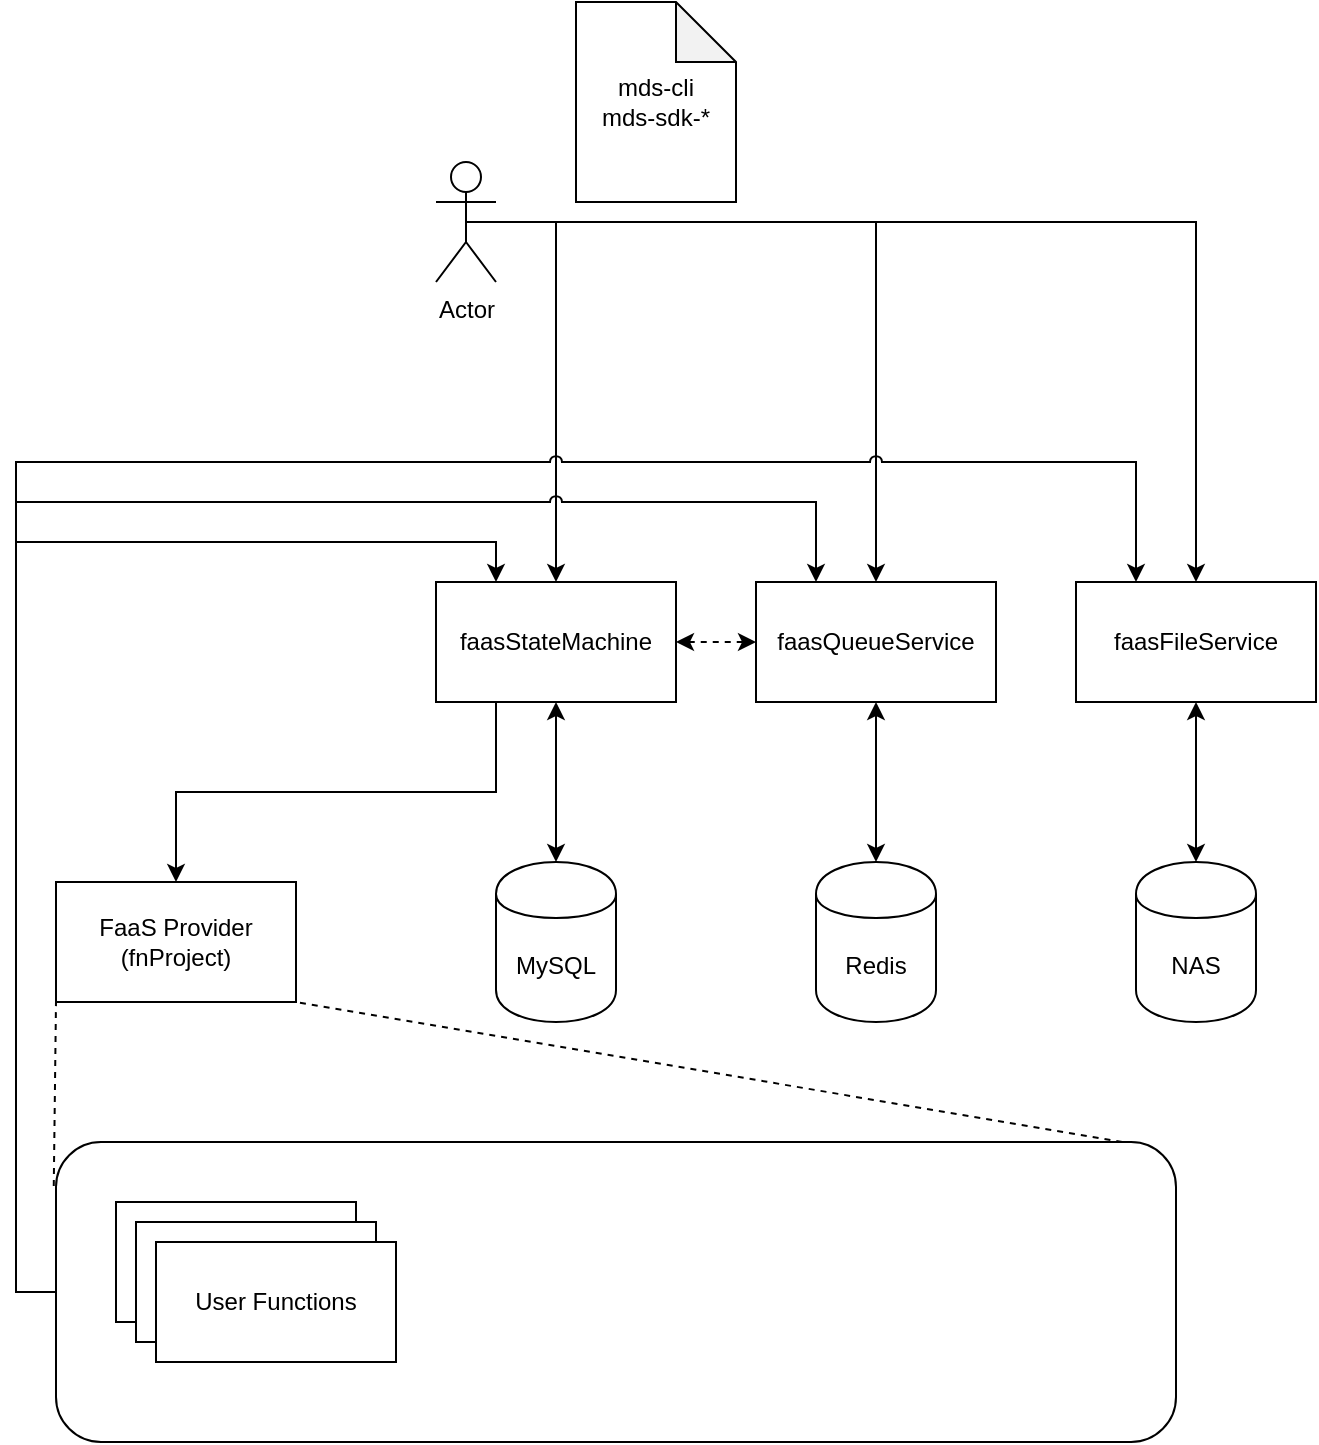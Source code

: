 <mxfile version="12.9.3" type="device"><diagram id="pgE6v08Vp7lxz1YV0NCx" name="Page-1"><mxGraphModel dx="1422" dy="816" grid="1" gridSize="10" guides="1" tooltips="1" connect="1" arrows="1" fold="1" page="1" pageScale="1" pageWidth="850" pageHeight="1100" math="0" shadow="0"><root><mxCell id="0"/><mxCell id="1" parent="0"/><mxCell id="stnM0n3e7aZrmNKrMib3-1" value="FaaS Provider&lt;br&gt;(fnProject)" style="rounded=0;whiteSpace=wrap;html=1;" parent="1" vertex="1"><mxGeometry x="110" y="520" width="120" height="60" as="geometry"/></mxCell><mxCell id="jkuzQC8vyxZ-4_3DUPBM-7" style="edgeStyle=orthogonalEdgeStyle;rounded=0;orthogonalLoop=1;jettySize=auto;html=1;exitX=0.5;exitY=1;exitDx=0;exitDy=0;startArrow=classic;startFill=1;" parent="1" source="stnM0n3e7aZrmNKrMib3-2" target="jkuzQC8vyxZ-4_3DUPBM-1" edge="1"><mxGeometry relative="1" as="geometry"/></mxCell><mxCell id="jkuzQC8vyxZ-4_3DUPBM-8" style="edgeStyle=orthogonalEdgeStyle;rounded=0;orthogonalLoop=1;jettySize=auto;html=1;exitX=1;exitY=0.5;exitDx=0;exitDy=0;startArrow=classic;startFill=1;dashed=1;" parent="1" source="stnM0n3e7aZrmNKrMib3-2" target="stnM0n3e7aZrmNKrMib3-3" edge="1"><mxGeometry relative="1" as="geometry"/></mxCell><mxCell id="jkuzQC8vyxZ-4_3DUPBM-11" style="edgeStyle=orthogonalEdgeStyle;rounded=0;orthogonalLoop=1;jettySize=auto;html=1;exitX=0.25;exitY=1;exitDx=0;exitDy=0;startArrow=none;startFill=0;" parent="1" source="stnM0n3e7aZrmNKrMib3-2" target="stnM0n3e7aZrmNKrMib3-1" edge="1"><mxGeometry relative="1" as="geometry"/></mxCell><mxCell id="stnM0n3e7aZrmNKrMib3-2" value="faasStateMachine" style="rounded=0;whiteSpace=wrap;html=1;" parent="1" vertex="1"><mxGeometry x="300" y="370" width="120" height="60" as="geometry"/></mxCell><mxCell id="jkuzQC8vyxZ-4_3DUPBM-6" style="edgeStyle=orthogonalEdgeStyle;rounded=0;orthogonalLoop=1;jettySize=auto;html=1;exitX=0.5;exitY=1;exitDx=0;exitDy=0;startArrow=classic;startFill=1;" parent="1" source="stnM0n3e7aZrmNKrMib3-3" target="jkuzQC8vyxZ-4_3DUPBM-2" edge="1"><mxGeometry relative="1" as="geometry"/></mxCell><mxCell id="stnM0n3e7aZrmNKrMib3-3" value="faasQueueService" style="rounded=0;whiteSpace=wrap;html=1;" parent="1" vertex="1"><mxGeometry x="460" y="370" width="120" height="60" as="geometry"/></mxCell><mxCell id="jkuzQC8vyxZ-4_3DUPBM-10" style="edgeStyle=orthogonalEdgeStyle;rounded=0;orthogonalLoop=1;jettySize=auto;html=1;exitX=0.5;exitY=1;exitDx=0;exitDy=0;startArrow=classic;startFill=1;" parent="1" source="stnM0n3e7aZrmNKrMib3-4" target="jkuzQC8vyxZ-4_3DUPBM-9" edge="1"><mxGeometry relative="1" as="geometry"/></mxCell><mxCell id="stnM0n3e7aZrmNKrMib3-4" value="faasFileService" style="rounded=0;whiteSpace=wrap;html=1;" parent="1" vertex="1"><mxGeometry x="620" y="370" width="120" height="60" as="geometry"/></mxCell><mxCell id="jkuzQC8vyxZ-4_3DUPBM-1" value="MySQL" style="shape=cylinder;whiteSpace=wrap;html=1;boundedLbl=1;backgroundOutline=1;" parent="1" vertex="1"><mxGeometry x="330" y="510" width="60" height="80" as="geometry"/></mxCell><mxCell id="jkuzQC8vyxZ-4_3DUPBM-2" value="Redis" style="shape=cylinder;whiteSpace=wrap;html=1;boundedLbl=1;backgroundOutline=1;" parent="1" vertex="1"><mxGeometry x="490" y="510" width="60" height="80" as="geometry"/></mxCell><mxCell id="jkuzQC8vyxZ-4_3DUPBM-13" style="edgeStyle=orthogonalEdgeStyle;rounded=0;orthogonalLoop=1;jettySize=auto;html=1;exitX=0.5;exitY=0.5;exitDx=0;exitDy=0;exitPerimeter=0;startArrow=none;startFill=0;jumpStyle=none;" parent="1" source="jkuzQC8vyxZ-4_3DUPBM-3" target="stnM0n3e7aZrmNKrMib3-2" edge="1"><mxGeometry relative="1" as="geometry"><Array as="points"><mxPoint x="360" y="190"/></Array></mxGeometry></mxCell><mxCell id="jkuzQC8vyxZ-4_3DUPBM-15" style="edgeStyle=orthogonalEdgeStyle;rounded=0;orthogonalLoop=1;jettySize=auto;html=1;exitX=0.5;exitY=0.5;exitDx=0;exitDy=0;exitPerimeter=0;startArrow=none;startFill=0;" parent="1" source="jkuzQC8vyxZ-4_3DUPBM-3" target="stnM0n3e7aZrmNKrMib3-3" edge="1"><mxGeometry relative="1" as="geometry"/></mxCell><mxCell id="jkuzQC8vyxZ-4_3DUPBM-16" style="edgeStyle=orthogonalEdgeStyle;rounded=0;orthogonalLoop=1;jettySize=auto;html=1;exitX=0.5;exitY=0.5;exitDx=0;exitDy=0;exitPerimeter=0;startArrow=none;startFill=0;" parent="1" source="jkuzQC8vyxZ-4_3DUPBM-3" target="stnM0n3e7aZrmNKrMib3-4" edge="1"><mxGeometry relative="1" as="geometry"/></mxCell><mxCell id="jkuzQC8vyxZ-4_3DUPBM-3" value="Actor" style="shape=umlActor;verticalLabelPosition=bottom;labelBackgroundColor=#ffffff;verticalAlign=top;html=1;outlineConnect=0;" parent="1" vertex="1"><mxGeometry x="300" y="160" width="30" height="60" as="geometry"/></mxCell><mxCell id="jkuzQC8vyxZ-4_3DUPBM-9" value="NAS" style="shape=cylinder;whiteSpace=wrap;html=1;boundedLbl=1;backgroundOutline=1;" parent="1" vertex="1"><mxGeometry x="650" y="510" width="60" height="80" as="geometry"/></mxCell><mxCell id="jkuzQC8vyxZ-4_3DUPBM-12" value="mds-cli&lt;br&gt;mds-sdk-*" style="shape=note;whiteSpace=wrap;html=1;backgroundOutline=1;darkOpacity=0.05;" parent="1" vertex="1"><mxGeometry x="370" y="80" width="80" height="100" as="geometry"/></mxCell><mxCell id="jkuzQC8vyxZ-4_3DUPBM-25" style="edgeStyle=orthogonalEdgeStyle;rounded=0;orthogonalLoop=1;jettySize=auto;html=1;exitX=0;exitY=0.5;exitDx=0;exitDy=0;startArrow=none;startFill=0;entryX=0.25;entryY=0;entryDx=0;entryDy=0;" parent="1" source="jkuzQC8vyxZ-4_3DUPBM-18" target="stnM0n3e7aZrmNKrMib3-2" edge="1"><mxGeometry relative="1" as="geometry"><mxPoint x="180" y="350" as="targetPoint"/><Array as="points"><mxPoint x="90" y="725"/><mxPoint x="90" y="350"/><mxPoint x="330" y="350"/></Array></mxGeometry></mxCell><mxCell id="jkuzQC8vyxZ-4_3DUPBM-26" style="edgeStyle=orthogonalEdgeStyle;rounded=0;orthogonalLoop=1;jettySize=auto;html=1;exitX=0;exitY=0.5;exitDx=0;exitDy=0;startArrow=none;startFill=0;entryX=0.25;entryY=0;entryDx=0;entryDy=0;jumpStyle=arc;" parent="1" source="jkuzQC8vyxZ-4_3DUPBM-18" target="stnM0n3e7aZrmNKrMib3-3" edge="1"><mxGeometry relative="1" as="geometry"><mxPoint x="90" y="290" as="targetPoint"/><Array as="points"><mxPoint x="90" y="725"/><mxPoint x="90" y="330"/><mxPoint x="490" y="330"/></Array></mxGeometry></mxCell><mxCell id="jkuzQC8vyxZ-4_3DUPBM-27" style="edgeStyle=orthogonalEdgeStyle;rounded=0;orthogonalLoop=1;jettySize=auto;html=1;exitX=0;exitY=0.5;exitDx=0;exitDy=0;entryX=0.25;entryY=0;entryDx=0;entryDy=0;startArrow=none;startFill=0;jumpStyle=arc;" parent="1" source="jkuzQC8vyxZ-4_3DUPBM-18" target="stnM0n3e7aZrmNKrMib3-4" edge="1"><mxGeometry relative="1" as="geometry"><Array as="points"><mxPoint x="90" y="725"/><mxPoint x="90" y="310"/><mxPoint x="650" y="310"/></Array></mxGeometry></mxCell><mxCell id="jkuzQC8vyxZ-4_3DUPBM-18" value="" style="rounded=1;whiteSpace=wrap;html=1;" parent="1" vertex="1"><mxGeometry x="110" y="650" width="560" height="150" as="geometry"/></mxCell><mxCell id="jkuzQC8vyxZ-4_3DUPBM-22" value="" style="group" parent="1" vertex="1" connectable="0"><mxGeometry x="140" y="680" width="140" height="80" as="geometry"/></mxCell><mxCell id="jkuzQC8vyxZ-4_3DUPBM-19" value="" style="rounded=0;whiteSpace=wrap;html=1;" parent="jkuzQC8vyxZ-4_3DUPBM-22" vertex="1"><mxGeometry width="120" height="60" as="geometry"/></mxCell><mxCell id="jkuzQC8vyxZ-4_3DUPBM-20" value="" style="rounded=0;whiteSpace=wrap;html=1;" parent="jkuzQC8vyxZ-4_3DUPBM-22" vertex="1"><mxGeometry x="10" y="10" width="120" height="60" as="geometry"/></mxCell><mxCell id="jkuzQC8vyxZ-4_3DUPBM-21" value="User Functions" style="rounded=0;whiteSpace=wrap;html=1;" parent="jkuzQC8vyxZ-4_3DUPBM-22" vertex="1"><mxGeometry x="20" y="20" width="120" height="60" as="geometry"/></mxCell><mxCell id="jkuzQC8vyxZ-4_3DUPBM-23" value="" style="endArrow=none;html=1;entryX=0;entryY=1;entryDx=0;entryDy=0;exitX=-0.002;exitY=0.147;exitDx=0;exitDy=0;exitPerimeter=0;dashed=1;" parent="1" source="jkuzQC8vyxZ-4_3DUPBM-18" target="stnM0n3e7aZrmNKrMib3-1" edge="1"><mxGeometry width="50" height="50" relative="1" as="geometry"><mxPoint x="90" y="650" as="sourcePoint"/><mxPoint x="90" y="620" as="targetPoint"/></mxGeometry></mxCell><mxCell id="jkuzQC8vyxZ-4_3DUPBM-24" value="" style="endArrow=none;html=1;entryX=1;entryY=1;entryDx=0;entryDy=0;exitX=0.952;exitY=0;exitDx=0;exitDy=0;exitPerimeter=0;dashed=1;" parent="1" source="jkuzQC8vyxZ-4_3DUPBM-18" target="stnM0n3e7aZrmNKrMib3-1" edge="1"><mxGeometry width="50" height="50" relative="1" as="geometry"><mxPoint x="230" y="640" as="sourcePoint"/><mxPoint x="280" y="590" as="targetPoint"/></mxGeometry></mxCell></root></mxGraphModel></diagram></mxfile>